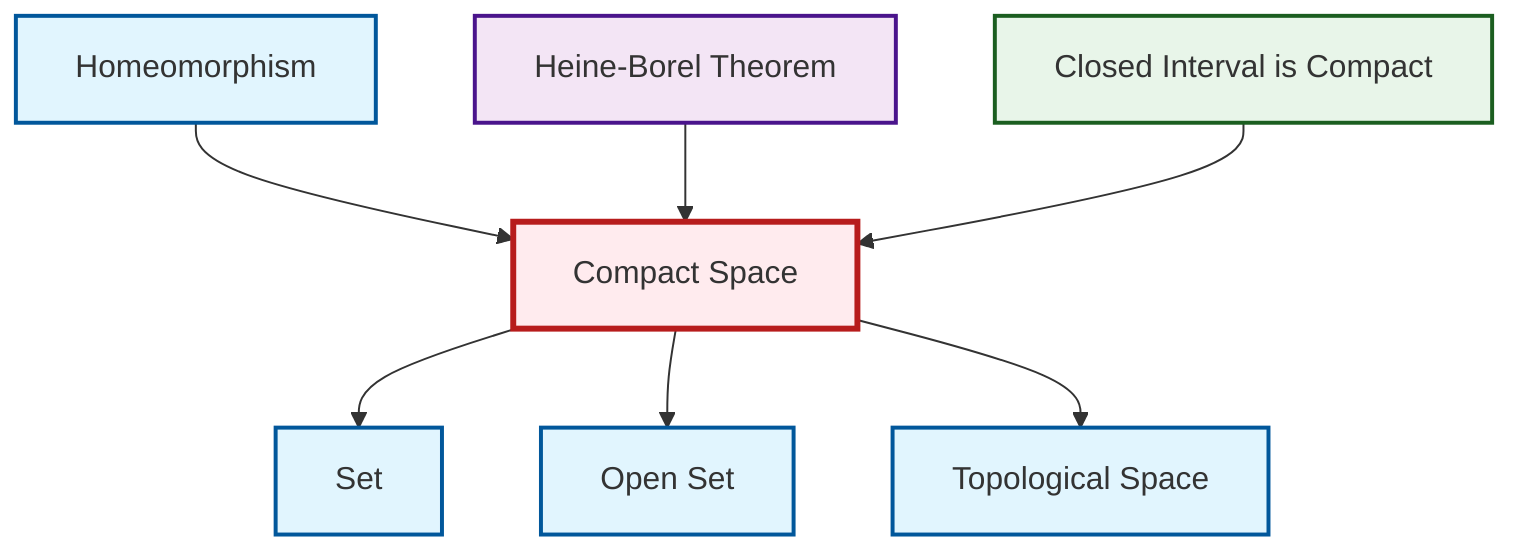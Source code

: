 graph TD
    classDef definition fill:#e1f5fe,stroke:#01579b,stroke-width:2px
    classDef theorem fill:#f3e5f5,stroke:#4a148c,stroke-width:2px
    classDef axiom fill:#fff3e0,stroke:#e65100,stroke-width:2px
    classDef example fill:#e8f5e9,stroke:#1b5e20,stroke-width:2px
    classDef current fill:#ffebee,stroke:#b71c1c,stroke-width:3px
    def-open-set["Open Set"]:::definition
    def-topological-space["Topological Space"]:::definition
    def-compact["Compact Space"]:::definition
    def-set["Set"]:::definition
    ex-closed-interval-compact["Closed Interval is Compact"]:::example
    def-homeomorphism["Homeomorphism"]:::definition
    thm-heine-borel["Heine-Borel Theorem"]:::theorem
    def-homeomorphism --> def-compact
    thm-heine-borel --> def-compact
    ex-closed-interval-compact --> def-compact
    def-compact --> def-set
    def-compact --> def-open-set
    def-compact --> def-topological-space
    class def-compact current